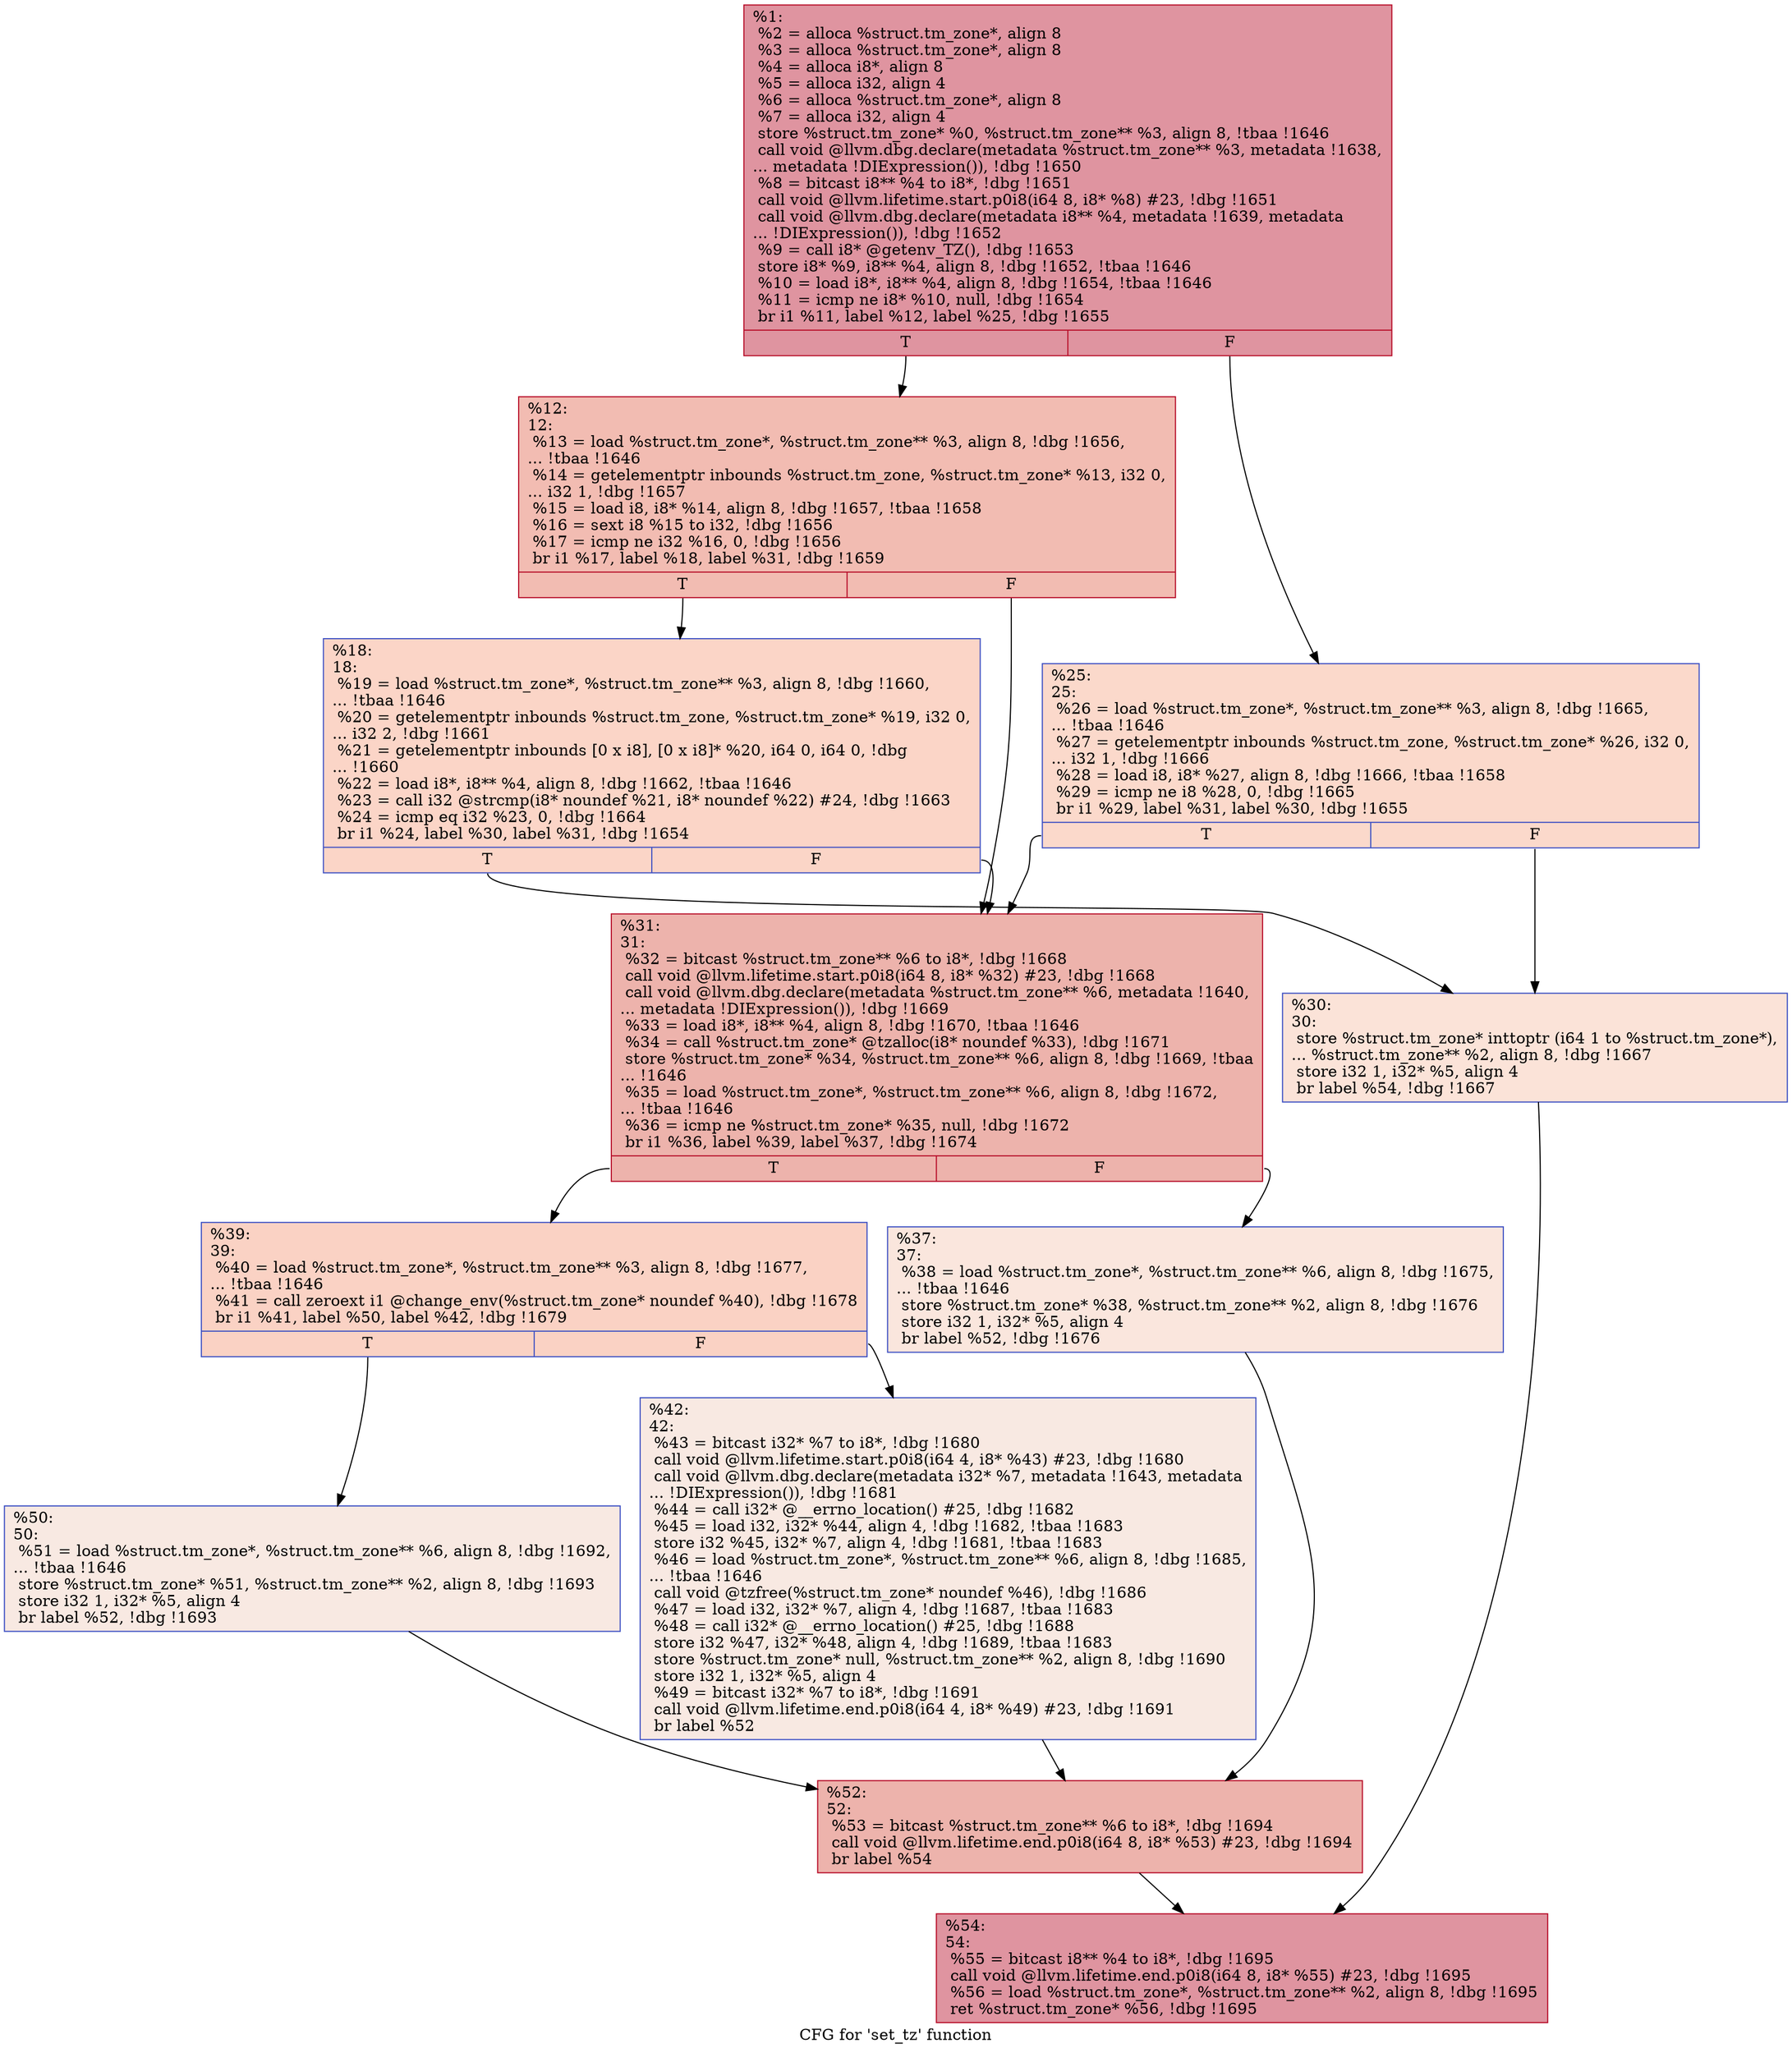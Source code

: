 digraph "CFG for 'set_tz' function" {
	label="CFG for 'set_tz' function";

	Node0x185b920 [shape=record,color="#b70d28ff", style=filled, fillcolor="#b70d2870",label="{%1:\l  %2 = alloca %struct.tm_zone*, align 8\l  %3 = alloca %struct.tm_zone*, align 8\l  %4 = alloca i8*, align 8\l  %5 = alloca i32, align 4\l  %6 = alloca %struct.tm_zone*, align 8\l  %7 = alloca i32, align 4\l  store %struct.tm_zone* %0, %struct.tm_zone** %3, align 8, !tbaa !1646\l  call void @llvm.dbg.declare(metadata %struct.tm_zone** %3, metadata !1638,\l... metadata !DIExpression()), !dbg !1650\l  %8 = bitcast i8** %4 to i8*, !dbg !1651\l  call void @llvm.lifetime.start.p0i8(i64 8, i8* %8) #23, !dbg !1651\l  call void @llvm.dbg.declare(metadata i8** %4, metadata !1639, metadata\l... !DIExpression()), !dbg !1652\l  %9 = call i8* @getenv_TZ(), !dbg !1653\l  store i8* %9, i8** %4, align 8, !dbg !1652, !tbaa !1646\l  %10 = load i8*, i8** %4, align 8, !dbg !1654, !tbaa !1646\l  %11 = icmp ne i8* %10, null, !dbg !1654\l  br i1 %11, label %12, label %25, !dbg !1655\l|{<s0>T|<s1>F}}"];
	Node0x185b920:s0 -> Node0x185ba20;
	Node0x185b920:s1 -> Node0x185bac0;
	Node0x185ba20 [shape=record,color="#b70d28ff", style=filled, fillcolor="#e1675170",label="{%12:\l12:                                               \l  %13 = load %struct.tm_zone*, %struct.tm_zone** %3, align 8, !dbg !1656,\l... !tbaa !1646\l  %14 = getelementptr inbounds %struct.tm_zone, %struct.tm_zone* %13, i32 0,\l... i32 1, !dbg !1657\l  %15 = load i8, i8* %14, align 8, !dbg !1657, !tbaa !1658\l  %16 = sext i8 %15 to i32, !dbg !1656\l  %17 = icmp ne i32 %16, 0, !dbg !1656\l  br i1 %17, label %18, label %31, !dbg !1659\l|{<s0>T|<s1>F}}"];
	Node0x185ba20:s0 -> Node0x185ba70;
	Node0x185ba20:s1 -> Node0x185bb60;
	Node0x185ba70 [shape=record,color="#3d50c3ff", style=filled, fillcolor="#f5a08170",label="{%18:\l18:                                               \l  %19 = load %struct.tm_zone*, %struct.tm_zone** %3, align 8, !dbg !1660,\l... !tbaa !1646\l  %20 = getelementptr inbounds %struct.tm_zone, %struct.tm_zone* %19, i32 0,\l... i32 2, !dbg !1661\l  %21 = getelementptr inbounds [0 x i8], [0 x i8]* %20, i64 0, i64 0, !dbg\l... !1660\l  %22 = load i8*, i8** %4, align 8, !dbg !1662, !tbaa !1646\l  %23 = call i32 @strcmp(i8* noundef %21, i8* noundef %22) #24, !dbg !1663\l  %24 = icmp eq i32 %23, 0, !dbg !1664\l  br i1 %24, label %30, label %31, !dbg !1654\l|{<s0>T|<s1>F}}"];
	Node0x185ba70:s0 -> Node0x185bb10;
	Node0x185ba70:s1 -> Node0x185bb60;
	Node0x185bac0 [shape=record,color="#3d50c3ff", style=filled, fillcolor="#f7a88970",label="{%25:\l25:                                               \l  %26 = load %struct.tm_zone*, %struct.tm_zone** %3, align 8, !dbg !1665,\l... !tbaa !1646\l  %27 = getelementptr inbounds %struct.tm_zone, %struct.tm_zone* %26, i32 0,\l... i32 1, !dbg !1666\l  %28 = load i8, i8* %27, align 8, !dbg !1666, !tbaa !1658\l  %29 = icmp ne i8 %28, 0, !dbg !1665\l  br i1 %29, label %31, label %30, !dbg !1655\l|{<s0>T|<s1>F}}"];
	Node0x185bac0:s0 -> Node0x185bb60;
	Node0x185bac0:s1 -> Node0x185bb10;
	Node0x185bb10 [shape=record,color="#3d50c3ff", style=filled, fillcolor="#f6bfa670",label="{%30:\l30:                                               \l  store %struct.tm_zone* inttoptr (i64 1 to %struct.tm_zone*),\l... %struct.tm_zone** %2, align 8, !dbg !1667\l  store i32 1, i32* %5, align 4\l  br label %54, !dbg !1667\l}"];
	Node0x185bb10 -> Node0x185bd40;
	Node0x185bb60 [shape=record,color="#b70d28ff", style=filled, fillcolor="#d6524470",label="{%31:\l31:                                               \l  %32 = bitcast %struct.tm_zone** %6 to i8*, !dbg !1668\l  call void @llvm.lifetime.start.p0i8(i64 8, i8* %32) #23, !dbg !1668\l  call void @llvm.dbg.declare(metadata %struct.tm_zone** %6, metadata !1640,\l... metadata !DIExpression()), !dbg !1669\l  %33 = load i8*, i8** %4, align 8, !dbg !1670, !tbaa !1646\l  %34 = call %struct.tm_zone* @tzalloc(i8* noundef %33), !dbg !1671\l  store %struct.tm_zone* %34, %struct.tm_zone** %6, align 8, !dbg !1669, !tbaa\l... !1646\l  %35 = load %struct.tm_zone*, %struct.tm_zone** %6, align 8, !dbg !1672,\l... !tbaa !1646\l  %36 = icmp ne %struct.tm_zone* %35, null, !dbg !1672\l  br i1 %36, label %39, label %37, !dbg !1674\l|{<s0>T|<s1>F}}"];
	Node0x185bb60:s0 -> Node0x185bc00;
	Node0x185bb60:s1 -> Node0x185bbb0;
	Node0x185bbb0 [shape=record,color="#3d50c3ff", style=filled, fillcolor="#f3c7b170",label="{%37:\l37:                                               \l  %38 = load %struct.tm_zone*, %struct.tm_zone** %6, align 8, !dbg !1675,\l... !tbaa !1646\l  store %struct.tm_zone* %38, %struct.tm_zone** %2, align 8, !dbg !1676\l  store i32 1, i32* %5, align 4\l  br label %52, !dbg !1676\l}"];
	Node0x185bbb0 -> Node0x185bcf0;
	Node0x185bc00 [shape=record,color="#3d50c3ff", style=filled, fillcolor="#f4987a70",label="{%39:\l39:                                               \l  %40 = load %struct.tm_zone*, %struct.tm_zone** %3, align 8, !dbg !1677,\l... !tbaa !1646\l  %41 = call zeroext i1 @change_env(%struct.tm_zone* noundef %40), !dbg !1678\l  br i1 %41, label %50, label %42, !dbg !1679\l|{<s0>T|<s1>F}}"];
	Node0x185bc00:s0 -> Node0x185bca0;
	Node0x185bc00:s1 -> Node0x185bc50;
	Node0x185bc50 [shape=record,color="#3d50c3ff", style=filled, fillcolor="#efcebd70",label="{%42:\l42:                                               \l  %43 = bitcast i32* %7 to i8*, !dbg !1680\l  call void @llvm.lifetime.start.p0i8(i64 4, i8* %43) #23, !dbg !1680\l  call void @llvm.dbg.declare(metadata i32* %7, metadata !1643, metadata\l... !DIExpression()), !dbg !1681\l  %44 = call i32* @__errno_location() #25, !dbg !1682\l  %45 = load i32, i32* %44, align 4, !dbg !1682, !tbaa !1683\l  store i32 %45, i32* %7, align 4, !dbg !1681, !tbaa !1683\l  %46 = load %struct.tm_zone*, %struct.tm_zone** %6, align 8, !dbg !1685,\l... !tbaa !1646\l  call void @tzfree(%struct.tm_zone* noundef %46), !dbg !1686\l  %47 = load i32, i32* %7, align 4, !dbg !1687, !tbaa !1683\l  %48 = call i32* @__errno_location() #25, !dbg !1688\l  store i32 %47, i32* %48, align 4, !dbg !1689, !tbaa !1683\l  store %struct.tm_zone* null, %struct.tm_zone** %2, align 8, !dbg !1690\l  store i32 1, i32* %5, align 4\l  %49 = bitcast i32* %7 to i8*, !dbg !1691\l  call void @llvm.lifetime.end.p0i8(i64 4, i8* %49) #23, !dbg !1691\l  br label %52\l}"];
	Node0x185bc50 -> Node0x185bcf0;
	Node0x185bca0 [shape=record,color="#3d50c3ff", style=filled, fillcolor="#efcebd70",label="{%50:\l50:                                               \l  %51 = load %struct.tm_zone*, %struct.tm_zone** %6, align 8, !dbg !1692,\l... !tbaa !1646\l  store %struct.tm_zone* %51, %struct.tm_zone** %2, align 8, !dbg !1693\l  store i32 1, i32* %5, align 4\l  br label %52, !dbg !1693\l}"];
	Node0x185bca0 -> Node0x185bcf0;
	Node0x185bcf0 [shape=record,color="#b70d28ff", style=filled, fillcolor="#d6524470",label="{%52:\l52:                                               \l  %53 = bitcast %struct.tm_zone** %6 to i8*, !dbg !1694\l  call void @llvm.lifetime.end.p0i8(i64 8, i8* %53) #23, !dbg !1694\l  br label %54\l}"];
	Node0x185bcf0 -> Node0x185bd40;
	Node0x185bd40 [shape=record,color="#b70d28ff", style=filled, fillcolor="#b70d2870",label="{%54:\l54:                                               \l  %55 = bitcast i8** %4 to i8*, !dbg !1695\l  call void @llvm.lifetime.end.p0i8(i64 8, i8* %55) #23, !dbg !1695\l  %56 = load %struct.tm_zone*, %struct.tm_zone** %2, align 8, !dbg !1695\l  ret %struct.tm_zone* %56, !dbg !1695\l}"];
}
